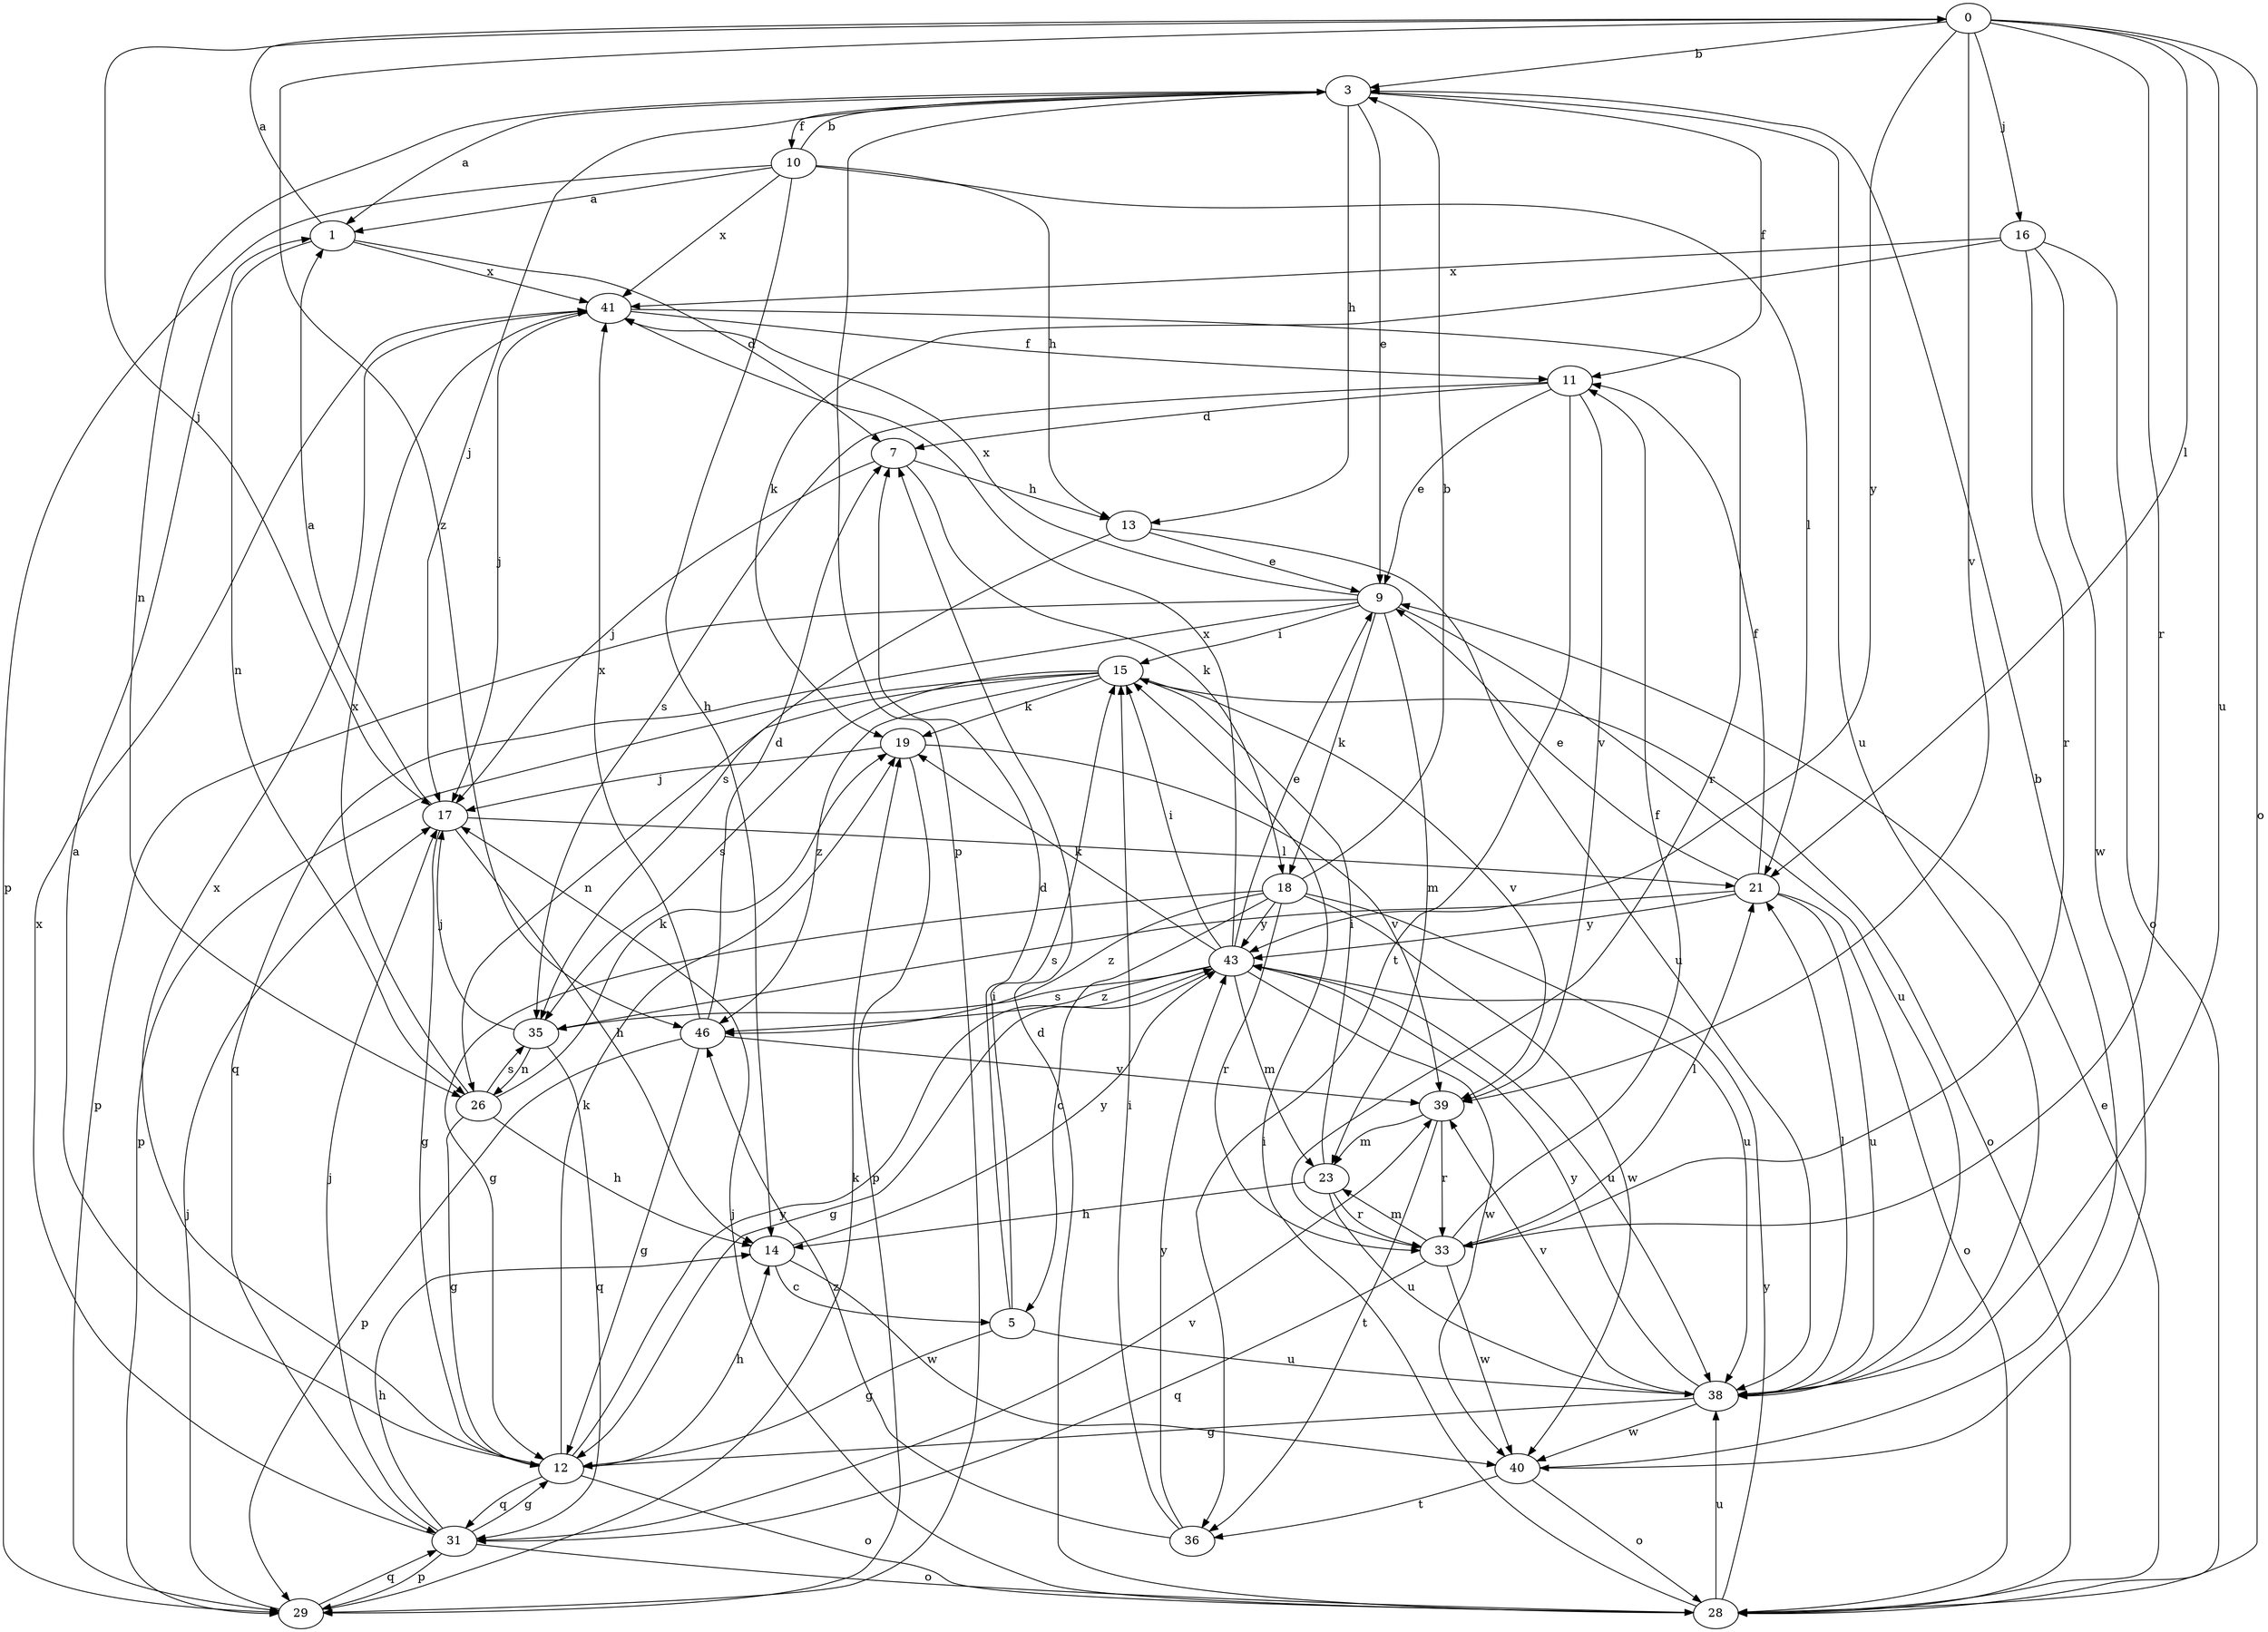 strict digraph  {
0;
1;
3;
5;
7;
9;
10;
11;
12;
13;
14;
15;
16;
17;
18;
19;
21;
23;
26;
28;
29;
31;
33;
35;
36;
38;
39;
40;
41;
43;
46;
0 -> 3  [label=b];
0 -> 16  [label=j];
0 -> 17  [label=j];
0 -> 21  [label=l];
0 -> 28  [label=o];
0 -> 33  [label=r];
0 -> 38  [label=u];
0 -> 39  [label=v];
0 -> 43  [label=y];
0 -> 46  [label=z];
1 -> 0  [label=a];
1 -> 7  [label=d];
1 -> 26  [label=n];
1 -> 41  [label=x];
3 -> 1  [label=a];
3 -> 9  [label=e];
3 -> 10  [label=f];
3 -> 11  [label=f];
3 -> 13  [label=h];
3 -> 17  [label=j];
3 -> 26  [label=n];
3 -> 29  [label=p];
3 -> 38  [label=u];
5 -> 7  [label=d];
5 -> 12  [label=g];
5 -> 15  [label=i];
5 -> 38  [label=u];
7 -> 13  [label=h];
7 -> 17  [label=j];
7 -> 18  [label=k];
9 -> 15  [label=i];
9 -> 18  [label=k];
9 -> 23  [label=m];
9 -> 29  [label=p];
9 -> 31  [label=q];
9 -> 38  [label=u];
9 -> 41  [label=x];
10 -> 1  [label=a];
10 -> 3  [label=b];
10 -> 13  [label=h];
10 -> 14  [label=h];
10 -> 21  [label=l];
10 -> 29  [label=p];
10 -> 41  [label=x];
11 -> 7  [label=d];
11 -> 9  [label=e];
11 -> 35  [label=s];
11 -> 36  [label=t];
11 -> 39  [label=v];
12 -> 1  [label=a];
12 -> 14  [label=h];
12 -> 19  [label=k];
12 -> 28  [label=o];
12 -> 31  [label=q];
12 -> 41  [label=x];
12 -> 43  [label=y];
13 -> 9  [label=e];
13 -> 35  [label=s];
13 -> 38  [label=u];
14 -> 5  [label=c];
14 -> 40  [label=w];
14 -> 43  [label=y];
15 -> 19  [label=k];
15 -> 26  [label=n];
15 -> 28  [label=o];
15 -> 29  [label=p];
15 -> 35  [label=s];
15 -> 39  [label=v];
15 -> 46  [label=z];
16 -> 19  [label=k];
16 -> 28  [label=o];
16 -> 33  [label=r];
16 -> 40  [label=w];
16 -> 41  [label=x];
17 -> 1  [label=a];
17 -> 12  [label=g];
17 -> 14  [label=h];
17 -> 21  [label=l];
18 -> 3  [label=b];
18 -> 5  [label=c];
18 -> 12  [label=g];
18 -> 33  [label=r];
18 -> 38  [label=u];
18 -> 40  [label=w];
18 -> 43  [label=y];
18 -> 46  [label=z];
19 -> 17  [label=j];
19 -> 29  [label=p];
19 -> 39  [label=v];
21 -> 9  [label=e];
21 -> 11  [label=f];
21 -> 28  [label=o];
21 -> 35  [label=s];
21 -> 38  [label=u];
21 -> 43  [label=y];
23 -> 14  [label=h];
23 -> 15  [label=i];
23 -> 33  [label=r];
23 -> 38  [label=u];
26 -> 12  [label=g];
26 -> 14  [label=h];
26 -> 19  [label=k];
26 -> 35  [label=s];
26 -> 41  [label=x];
28 -> 7  [label=d];
28 -> 9  [label=e];
28 -> 15  [label=i];
28 -> 17  [label=j];
28 -> 38  [label=u];
28 -> 43  [label=y];
29 -> 17  [label=j];
29 -> 19  [label=k];
29 -> 31  [label=q];
31 -> 12  [label=g];
31 -> 14  [label=h];
31 -> 17  [label=j];
31 -> 28  [label=o];
31 -> 29  [label=p];
31 -> 39  [label=v];
31 -> 41  [label=x];
33 -> 11  [label=f];
33 -> 21  [label=l];
33 -> 23  [label=m];
33 -> 31  [label=q];
33 -> 40  [label=w];
35 -> 17  [label=j];
35 -> 26  [label=n];
35 -> 31  [label=q];
36 -> 15  [label=i];
36 -> 43  [label=y];
36 -> 46  [label=z];
38 -> 12  [label=g];
38 -> 21  [label=l];
38 -> 39  [label=v];
38 -> 40  [label=w];
38 -> 43  [label=y];
39 -> 23  [label=m];
39 -> 33  [label=r];
39 -> 36  [label=t];
40 -> 3  [label=b];
40 -> 28  [label=o];
40 -> 36  [label=t];
41 -> 11  [label=f];
41 -> 17  [label=j];
41 -> 33  [label=r];
43 -> 9  [label=e];
43 -> 12  [label=g];
43 -> 15  [label=i];
43 -> 19  [label=k];
43 -> 23  [label=m];
43 -> 35  [label=s];
43 -> 38  [label=u];
43 -> 40  [label=w];
43 -> 41  [label=x];
43 -> 46  [label=z];
46 -> 7  [label=d];
46 -> 12  [label=g];
46 -> 29  [label=p];
46 -> 39  [label=v];
46 -> 41  [label=x];
}
